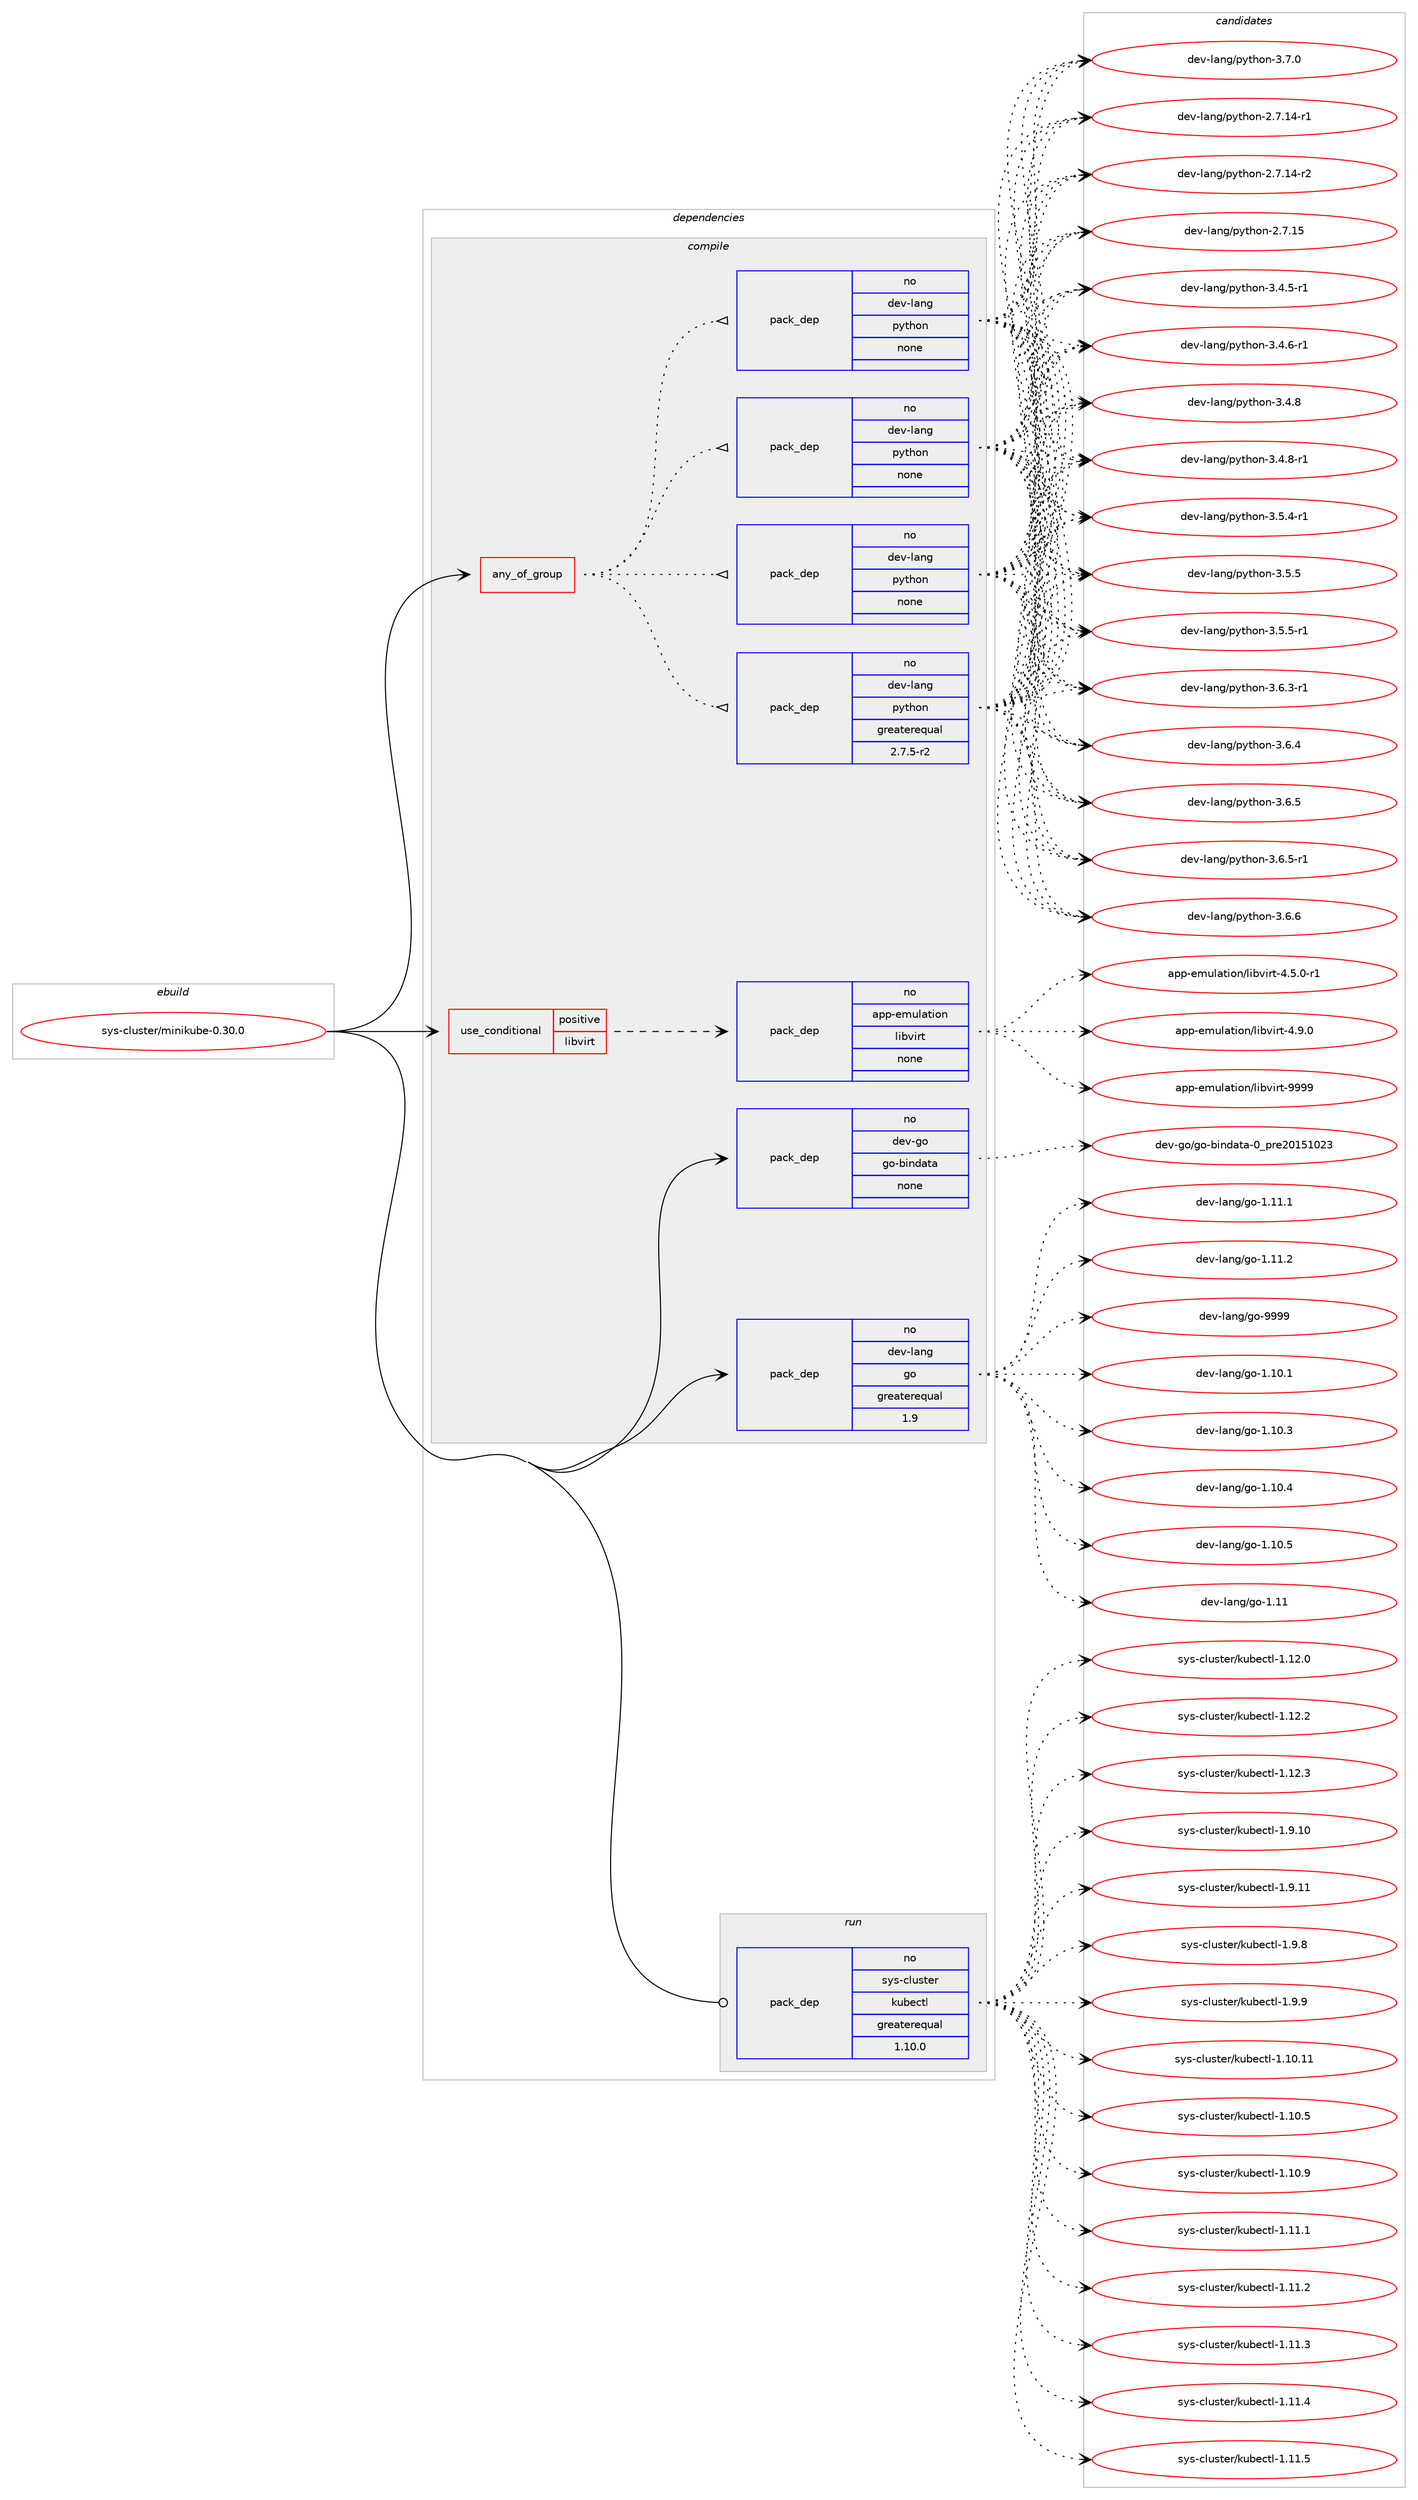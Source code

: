 digraph prolog {

# *************
# Graph options
# *************

newrank=true;
concentrate=true;
compound=true;
graph [rankdir=LR,fontname=Helvetica,fontsize=10,ranksep=1.5];#, ranksep=2.5, nodesep=0.2];
edge  [arrowhead=vee];
node  [fontname=Helvetica,fontsize=10];

# **********
# The ebuild
# **********

subgraph cluster_leftcol {
color=gray;
rank=same;
label=<<i>ebuild</i>>;
id [label="sys-cluster/minikube-0.30.0", color=red, width=4, href="../sys-cluster/minikube-0.30.0.svg"];
}

# ****************
# The dependencies
# ****************

subgraph cluster_midcol {
color=gray;
label=<<i>dependencies</i>>;
subgraph cluster_compile {
fillcolor="#eeeeee";
style=filled;
label=<<i>compile</i>>;
subgraph any153 {
dependency6745 [label=<<TABLE BORDER="0" CELLBORDER="1" CELLSPACING="0" CELLPADDING="4"><TR><TD CELLPADDING="10">any_of_group</TD></TR></TABLE>>, shape=none, color=red];subgraph pack5387 {
dependency6746 [label=<<TABLE BORDER="0" CELLBORDER="1" CELLSPACING="0" CELLPADDING="4" WIDTH="220"><TR><TD ROWSPAN="6" CELLPADDING="30">pack_dep</TD></TR><TR><TD WIDTH="110">no</TD></TR><TR><TD>dev-lang</TD></TR><TR><TD>python</TD></TR><TR><TD>none</TD></TR><TR><TD></TD></TR></TABLE>>, shape=none, color=blue];
}
dependency6745:e -> dependency6746:w [weight=20,style="dotted",arrowhead="oinv"];
subgraph pack5388 {
dependency6747 [label=<<TABLE BORDER="0" CELLBORDER="1" CELLSPACING="0" CELLPADDING="4" WIDTH="220"><TR><TD ROWSPAN="6" CELLPADDING="30">pack_dep</TD></TR><TR><TD WIDTH="110">no</TD></TR><TR><TD>dev-lang</TD></TR><TR><TD>python</TD></TR><TR><TD>none</TD></TR><TR><TD></TD></TR></TABLE>>, shape=none, color=blue];
}
dependency6745:e -> dependency6747:w [weight=20,style="dotted",arrowhead="oinv"];
subgraph pack5389 {
dependency6748 [label=<<TABLE BORDER="0" CELLBORDER="1" CELLSPACING="0" CELLPADDING="4" WIDTH="220"><TR><TD ROWSPAN="6" CELLPADDING="30">pack_dep</TD></TR><TR><TD WIDTH="110">no</TD></TR><TR><TD>dev-lang</TD></TR><TR><TD>python</TD></TR><TR><TD>none</TD></TR><TR><TD></TD></TR></TABLE>>, shape=none, color=blue];
}
dependency6745:e -> dependency6748:w [weight=20,style="dotted",arrowhead="oinv"];
subgraph pack5390 {
dependency6749 [label=<<TABLE BORDER="0" CELLBORDER="1" CELLSPACING="0" CELLPADDING="4" WIDTH="220"><TR><TD ROWSPAN="6" CELLPADDING="30">pack_dep</TD></TR><TR><TD WIDTH="110">no</TD></TR><TR><TD>dev-lang</TD></TR><TR><TD>python</TD></TR><TR><TD>greaterequal</TD></TR><TR><TD>2.7.5-r2</TD></TR></TABLE>>, shape=none, color=blue];
}
dependency6745:e -> dependency6749:w [weight=20,style="dotted",arrowhead="oinv"];
}
id:e -> dependency6745:w [weight=20,style="solid",arrowhead="vee"];
subgraph cond1197 {
dependency6750 [label=<<TABLE BORDER="0" CELLBORDER="1" CELLSPACING="0" CELLPADDING="4"><TR><TD ROWSPAN="3" CELLPADDING="10">use_conditional</TD></TR><TR><TD>positive</TD></TR><TR><TD>libvirt</TD></TR></TABLE>>, shape=none, color=red];
subgraph pack5391 {
dependency6751 [label=<<TABLE BORDER="0" CELLBORDER="1" CELLSPACING="0" CELLPADDING="4" WIDTH="220"><TR><TD ROWSPAN="6" CELLPADDING="30">pack_dep</TD></TR><TR><TD WIDTH="110">no</TD></TR><TR><TD>app-emulation</TD></TR><TR><TD>libvirt</TD></TR><TR><TD>none</TD></TR><TR><TD></TD></TR></TABLE>>, shape=none, color=blue];
}
dependency6750:e -> dependency6751:w [weight=20,style="dashed",arrowhead="vee"];
}
id:e -> dependency6750:w [weight=20,style="solid",arrowhead="vee"];
subgraph pack5392 {
dependency6752 [label=<<TABLE BORDER="0" CELLBORDER="1" CELLSPACING="0" CELLPADDING="4" WIDTH="220"><TR><TD ROWSPAN="6" CELLPADDING="30">pack_dep</TD></TR><TR><TD WIDTH="110">no</TD></TR><TR><TD>dev-go</TD></TR><TR><TD>go-bindata</TD></TR><TR><TD>none</TD></TR><TR><TD></TD></TR></TABLE>>, shape=none, color=blue];
}
id:e -> dependency6752:w [weight=20,style="solid",arrowhead="vee"];
subgraph pack5393 {
dependency6753 [label=<<TABLE BORDER="0" CELLBORDER="1" CELLSPACING="0" CELLPADDING="4" WIDTH="220"><TR><TD ROWSPAN="6" CELLPADDING="30">pack_dep</TD></TR><TR><TD WIDTH="110">no</TD></TR><TR><TD>dev-lang</TD></TR><TR><TD>go</TD></TR><TR><TD>greaterequal</TD></TR><TR><TD>1.9</TD></TR></TABLE>>, shape=none, color=blue];
}
id:e -> dependency6753:w [weight=20,style="solid",arrowhead="vee"];
}
subgraph cluster_compileandrun {
fillcolor="#eeeeee";
style=filled;
label=<<i>compile and run</i>>;
}
subgraph cluster_run {
fillcolor="#eeeeee";
style=filled;
label=<<i>run</i>>;
subgraph pack5394 {
dependency6754 [label=<<TABLE BORDER="0" CELLBORDER="1" CELLSPACING="0" CELLPADDING="4" WIDTH="220"><TR><TD ROWSPAN="6" CELLPADDING="30">pack_dep</TD></TR><TR><TD WIDTH="110">no</TD></TR><TR><TD>sys-cluster</TD></TR><TR><TD>kubectl</TD></TR><TR><TD>greaterequal</TD></TR><TR><TD>1.10.0</TD></TR></TABLE>>, shape=none, color=blue];
}
id:e -> dependency6754:w [weight=20,style="solid",arrowhead="odot"];
}
}

# **************
# The candidates
# **************

subgraph cluster_choices {
rank=same;
color=gray;
label=<<i>candidates</i>>;

subgraph choice5387 {
color=black;
nodesep=1;
choice100101118451089711010347112121116104111110455046554649524511449 [label="dev-lang/python-2.7.14-r1", color=red, width=4,href="../dev-lang/python-2.7.14-r1.svg"];
choice100101118451089711010347112121116104111110455046554649524511450 [label="dev-lang/python-2.7.14-r2", color=red, width=4,href="../dev-lang/python-2.7.14-r2.svg"];
choice10010111845108971101034711212111610411111045504655464953 [label="dev-lang/python-2.7.15", color=red, width=4,href="../dev-lang/python-2.7.15.svg"];
choice1001011184510897110103471121211161041111104551465246534511449 [label="dev-lang/python-3.4.5-r1", color=red, width=4,href="../dev-lang/python-3.4.5-r1.svg"];
choice1001011184510897110103471121211161041111104551465246544511449 [label="dev-lang/python-3.4.6-r1", color=red, width=4,href="../dev-lang/python-3.4.6-r1.svg"];
choice100101118451089711010347112121116104111110455146524656 [label="dev-lang/python-3.4.8", color=red, width=4,href="../dev-lang/python-3.4.8.svg"];
choice1001011184510897110103471121211161041111104551465246564511449 [label="dev-lang/python-3.4.8-r1", color=red, width=4,href="../dev-lang/python-3.4.8-r1.svg"];
choice1001011184510897110103471121211161041111104551465346524511449 [label="dev-lang/python-3.5.4-r1", color=red, width=4,href="../dev-lang/python-3.5.4-r1.svg"];
choice100101118451089711010347112121116104111110455146534653 [label="dev-lang/python-3.5.5", color=red, width=4,href="../dev-lang/python-3.5.5.svg"];
choice1001011184510897110103471121211161041111104551465346534511449 [label="dev-lang/python-3.5.5-r1", color=red, width=4,href="../dev-lang/python-3.5.5-r1.svg"];
choice1001011184510897110103471121211161041111104551465446514511449 [label="dev-lang/python-3.6.3-r1", color=red, width=4,href="../dev-lang/python-3.6.3-r1.svg"];
choice100101118451089711010347112121116104111110455146544652 [label="dev-lang/python-3.6.4", color=red, width=4,href="../dev-lang/python-3.6.4.svg"];
choice100101118451089711010347112121116104111110455146544653 [label="dev-lang/python-3.6.5", color=red, width=4,href="../dev-lang/python-3.6.5.svg"];
choice1001011184510897110103471121211161041111104551465446534511449 [label="dev-lang/python-3.6.5-r1", color=red, width=4,href="../dev-lang/python-3.6.5-r1.svg"];
choice100101118451089711010347112121116104111110455146544654 [label="dev-lang/python-3.6.6", color=red, width=4,href="../dev-lang/python-3.6.6.svg"];
choice100101118451089711010347112121116104111110455146554648 [label="dev-lang/python-3.7.0", color=red, width=4,href="../dev-lang/python-3.7.0.svg"];
dependency6746:e -> choice100101118451089711010347112121116104111110455046554649524511449:w [style=dotted,weight="100"];
dependency6746:e -> choice100101118451089711010347112121116104111110455046554649524511450:w [style=dotted,weight="100"];
dependency6746:e -> choice10010111845108971101034711212111610411111045504655464953:w [style=dotted,weight="100"];
dependency6746:e -> choice1001011184510897110103471121211161041111104551465246534511449:w [style=dotted,weight="100"];
dependency6746:e -> choice1001011184510897110103471121211161041111104551465246544511449:w [style=dotted,weight="100"];
dependency6746:e -> choice100101118451089711010347112121116104111110455146524656:w [style=dotted,weight="100"];
dependency6746:e -> choice1001011184510897110103471121211161041111104551465246564511449:w [style=dotted,weight="100"];
dependency6746:e -> choice1001011184510897110103471121211161041111104551465346524511449:w [style=dotted,weight="100"];
dependency6746:e -> choice100101118451089711010347112121116104111110455146534653:w [style=dotted,weight="100"];
dependency6746:e -> choice1001011184510897110103471121211161041111104551465346534511449:w [style=dotted,weight="100"];
dependency6746:e -> choice1001011184510897110103471121211161041111104551465446514511449:w [style=dotted,weight="100"];
dependency6746:e -> choice100101118451089711010347112121116104111110455146544652:w [style=dotted,weight="100"];
dependency6746:e -> choice100101118451089711010347112121116104111110455146544653:w [style=dotted,weight="100"];
dependency6746:e -> choice1001011184510897110103471121211161041111104551465446534511449:w [style=dotted,weight="100"];
dependency6746:e -> choice100101118451089711010347112121116104111110455146544654:w [style=dotted,weight="100"];
dependency6746:e -> choice100101118451089711010347112121116104111110455146554648:w [style=dotted,weight="100"];
}
subgraph choice5388 {
color=black;
nodesep=1;
choice100101118451089711010347112121116104111110455046554649524511449 [label="dev-lang/python-2.7.14-r1", color=red, width=4,href="../dev-lang/python-2.7.14-r1.svg"];
choice100101118451089711010347112121116104111110455046554649524511450 [label="dev-lang/python-2.7.14-r2", color=red, width=4,href="../dev-lang/python-2.7.14-r2.svg"];
choice10010111845108971101034711212111610411111045504655464953 [label="dev-lang/python-2.7.15", color=red, width=4,href="../dev-lang/python-2.7.15.svg"];
choice1001011184510897110103471121211161041111104551465246534511449 [label="dev-lang/python-3.4.5-r1", color=red, width=4,href="../dev-lang/python-3.4.5-r1.svg"];
choice1001011184510897110103471121211161041111104551465246544511449 [label="dev-lang/python-3.4.6-r1", color=red, width=4,href="../dev-lang/python-3.4.6-r1.svg"];
choice100101118451089711010347112121116104111110455146524656 [label="dev-lang/python-3.4.8", color=red, width=4,href="../dev-lang/python-3.4.8.svg"];
choice1001011184510897110103471121211161041111104551465246564511449 [label="dev-lang/python-3.4.8-r1", color=red, width=4,href="../dev-lang/python-3.4.8-r1.svg"];
choice1001011184510897110103471121211161041111104551465346524511449 [label="dev-lang/python-3.5.4-r1", color=red, width=4,href="../dev-lang/python-3.5.4-r1.svg"];
choice100101118451089711010347112121116104111110455146534653 [label="dev-lang/python-3.5.5", color=red, width=4,href="../dev-lang/python-3.5.5.svg"];
choice1001011184510897110103471121211161041111104551465346534511449 [label="dev-lang/python-3.5.5-r1", color=red, width=4,href="../dev-lang/python-3.5.5-r1.svg"];
choice1001011184510897110103471121211161041111104551465446514511449 [label="dev-lang/python-3.6.3-r1", color=red, width=4,href="../dev-lang/python-3.6.3-r1.svg"];
choice100101118451089711010347112121116104111110455146544652 [label="dev-lang/python-3.6.4", color=red, width=4,href="../dev-lang/python-3.6.4.svg"];
choice100101118451089711010347112121116104111110455146544653 [label="dev-lang/python-3.6.5", color=red, width=4,href="../dev-lang/python-3.6.5.svg"];
choice1001011184510897110103471121211161041111104551465446534511449 [label="dev-lang/python-3.6.5-r1", color=red, width=4,href="../dev-lang/python-3.6.5-r1.svg"];
choice100101118451089711010347112121116104111110455146544654 [label="dev-lang/python-3.6.6", color=red, width=4,href="../dev-lang/python-3.6.6.svg"];
choice100101118451089711010347112121116104111110455146554648 [label="dev-lang/python-3.7.0", color=red, width=4,href="../dev-lang/python-3.7.0.svg"];
dependency6747:e -> choice100101118451089711010347112121116104111110455046554649524511449:w [style=dotted,weight="100"];
dependency6747:e -> choice100101118451089711010347112121116104111110455046554649524511450:w [style=dotted,weight="100"];
dependency6747:e -> choice10010111845108971101034711212111610411111045504655464953:w [style=dotted,weight="100"];
dependency6747:e -> choice1001011184510897110103471121211161041111104551465246534511449:w [style=dotted,weight="100"];
dependency6747:e -> choice1001011184510897110103471121211161041111104551465246544511449:w [style=dotted,weight="100"];
dependency6747:e -> choice100101118451089711010347112121116104111110455146524656:w [style=dotted,weight="100"];
dependency6747:e -> choice1001011184510897110103471121211161041111104551465246564511449:w [style=dotted,weight="100"];
dependency6747:e -> choice1001011184510897110103471121211161041111104551465346524511449:w [style=dotted,weight="100"];
dependency6747:e -> choice100101118451089711010347112121116104111110455146534653:w [style=dotted,weight="100"];
dependency6747:e -> choice1001011184510897110103471121211161041111104551465346534511449:w [style=dotted,weight="100"];
dependency6747:e -> choice1001011184510897110103471121211161041111104551465446514511449:w [style=dotted,weight="100"];
dependency6747:e -> choice100101118451089711010347112121116104111110455146544652:w [style=dotted,weight="100"];
dependency6747:e -> choice100101118451089711010347112121116104111110455146544653:w [style=dotted,weight="100"];
dependency6747:e -> choice1001011184510897110103471121211161041111104551465446534511449:w [style=dotted,weight="100"];
dependency6747:e -> choice100101118451089711010347112121116104111110455146544654:w [style=dotted,weight="100"];
dependency6747:e -> choice100101118451089711010347112121116104111110455146554648:w [style=dotted,weight="100"];
}
subgraph choice5389 {
color=black;
nodesep=1;
choice100101118451089711010347112121116104111110455046554649524511449 [label="dev-lang/python-2.7.14-r1", color=red, width=4,href="../dev-lang/python-2.7.14-r1.svg"];
choice100101118451089711010347112121116104111110455046554649524511450 [label="dev-lang/python-2.7.14-r2", color=red, width=4,href="../dev-lang/python-2.7.14-r2.svg"];
choice10010111845108971101034711212111610411111045504655464953 [label="dev-lang/python-2.7.15", color=red, width=4,href="../dev-lang/python-2.7.15.svg"];
choice1001011184510897110103471121211161041111104551465246534511449 [label="dev-lang/python-3.4.5-r1", color=red, width=4,href="../dev-lang/python-3.4.5-r1.svg"];
choice1001011184510897110103471121211161041111104551465246544511449 [label="dev-lang/python-3.4.6-r1", color=red, width=4,href="../dev-lang/python-3.4.6-r1.svg"];
choice100101118451089711010347112121116104111110455146524656 [label="dev-lang/python-3.4.8", color=red, width=4,href="../dev-lang/python-3.4.8.svg"];
choice1001011184510897110103471121211161041111104551465246564511449 [label="dev-lang/python-3.4.8-r1", color=red, width=4,href="../dev-lang/python-3.4.8-r1.svg"];
choice1001011184510897110103471121211161041111104551465346524511449 [label="dev-lang/python-3.5.4-r1", color=red, width=4,href="../dev-lang/python-3.5.4-r1.svg"];
choice100101118451089711010347112121116104111110455146534653 [label="dev-lang/python-3.5.5", color=red, width=4,href="../dev-lang/python-3.5.5.svg"];
choice1001011184510897110103471121211161041111104551465346534511449 [label="dev-lang/python-3.5.5-r1", color=red, width=4,href="../dev-lang/python-3.5.5-r1.svg"];
choice1001011184510897110103471121211161041111104551465446514511449 [label="dev-lang/python-3.6.3-r1", color=red, width=4,href="../dev-lang/python-3.6.3-r1.svg"];
choice100101118451089711010347112121116104111110455146544652 [label="dev-lang/python-3.6.4", color=red, width=4,href="../dev-lang/python-3.6.4.svg"];
choice100101118451089711010347112121116104111110455146544653 [label="dev-lang/python-3.6.5", color=red, width=4,href="../dev-lang/python-3.6.5.svg"];
choice1001011184510897110103471121211161041111104551465446534511449 [label="dev-lang/python-3.6.5-r1", color=red, width=4,href="../dev-lang/python-3.6.5-r1.svg"];
choice100101118451089711010347112121116104111110455146544654 [label="dev-lang/python-3.6.6", color=red, width=4,href="../dev-lang/python-3.6.6.svg"];
choice100101118451089711010347112121116104111110455146554648 [label="dev-lang/python-3.7.0", color=red, width=4,href="../dev-lang/python-3.7.0.svg"];
dependency6748:e -> choice100101118451089711010347112121116104111110455046554649524511449:w [style=dotted,weight="100"];
dependency6748:e -> choice100101118451089711010347112121116104111110455046554649524511450:w [style=dotted,weight="100"];
dependency6748:e -> choice10010111845108971101034711212111610411111045504655464953:w [style=dotted,weight="100"];
dependency6748:e -> choice1001011184510897110103471121211161041111104551465246534511449:w [style=dotted,weight="100"];
dependency6748:e -> choice1001011184510897110103471121211161041111104551465246544511449:w [style=dotted,weight="100"];
dependency6748:e -> choice100101118451089711010347112121116104111110455146524656:w [style=dotted,weight="100"];
dependency6748:e -> choice1001011184510897110103471121211161041111104551465246564511449:w [style=dotted,weight="100"];
dependency6748:e -> choice1001011184510897110103471121211161041111104551465346524511449:w [style=dotted,weight="100"];
dependency6748:e -> choice100101118451089711010347112121116104111110455146534653:w [style=dotted,weight="100"];
dependency6748:e -> choice1001011184510897110103471121211161041111104551465346534511449:w [style=dotted,weight="100"];
dependency6748:e -> choice1001011184510897110103471121211161041111104551465446514511449:w [style=dotted,weight="100"];
dependency6748:e -> choice100101118451089711010347112121116104111110455146544652:w [style=dotted,weight="100"];
dependency6748:e -> choice100101118451089711010347112121116104111110455146544653:w [style=dotted,weight="100"];
dependency6748:e -> choice1001011184510897110103471121211161041111104551465446534511449:w [style=dotted,weight="100"];
dependency6748:e -> choice100101118451089711010347112121116104111110455146544654:w [style=dotted,weight="100"];
dependency6748:e -> choice100101118451089711010347112121116104111110455146554648:w [style=dotted,weight="100"];
}
subgraph choice5390 {
color=black;
nodesep=1;
choice100101118451089711010347112121116104111110455046554649524511449 [label="dev-lang/python-2.7.14-r1", color=red, width=4,href="../dev-lang/python-2.7.14-r1.svg"];
choice100101118451089711010347112121116104111110455046554649524511450 [label="dev-lang/python-2.7.14-r2", color=red, width=4,href="../dev-lang/python-2.7.14-r2.svg"];
choice10010111845108971101034711212111610411111045504655464953 [label="dev-lang/python-2.7.15", color=red, width=4,href="../dev-lang/python-2.7.15.svg"];
choice1001011184510897110103471121211161041111104551465246534511449 [label="dev-lang/python-3.4.5-r1", color=red, width=4,href="../dev-lang/python-3.4.5-r1.svg"];
choice1001011184510897110103471121211161041111104551465246544511449 [label="dev-lang/python-3.4.6-r1", color=red, width=4,href="../dev-lang/python-3.4.6-r1.svg"];
choice100101118451089711010347112121116104111110455146524656 [label="dev-lang/python-3.4.8", color=red, width=4,href="../dev-lang/python-3.4.8.svg"];
choice1001011184510897110103471121211161041111104551465246564511449 [label="dev-lang/python-3.4.8-r1", color=red, width=4,href="../dev-lang/python-3.4.8-r1.svg"];
choice1001011184510897110103471121211161041111104551465346524511449 [label="dev-lang/python-3.5.4-r1", color=red, width=4,href="../dev-lang/python-3.5.4-r1.svg"];
choice100101118451089711010347112121116104111110455146534653 [label="dev-lang/python-3.5.5", color=red, width=4,href="../dev-lang/python-3.5.5.svg"];
choice1001011184510897110103471121211161041111104551465346534511449 [label="dev-lang/python-3.5.5-r1", color=red, width=4,href="../dev-lang/python-3.5.5-r1.svg"];
choice1001011184510897110103471121211161041111104551465446514511449 [label="dev-lang/python-3.6.3-r1", color=red, width=4,href="../dev-lang/python-3.6.3-r1.svg"];
choice100101118451089711010347112121116104111110455146544652 [label="dev-lang/python-3.6.4", color=red, width=4,href="../dev-lang/python-3.6.4.svg"];
choice100101118451089711010347112121116104111110455146544653 [label="dev-lang/python-3.6.5", color=red, width=4,href="../dev-lang/python-3.6.5.svg"];
choice1001011184510897110103471121211161041111104551465446534511449 [label="dev-lang/python-3.6.5-r1", color=red, width=4,href="../dev-lang/python-3.6.5-r1.svg"];
choice100101118451089711010347112121116104111110455146544654 [label="dev-lang/python-3.6.6", color=red, width=4,href="../dev-lang/python-3.6.6.svg"];
choice100101118451089711010347112121116104111110455146554648 [label="dev-lang/python-3.7.0", color=red, width=4,href="../dev-lang/python-3.7.0.svg"];
dependency6749:e -> choice100101118451089711010347112121116104111110455046554649524511449:w [style=dotted,weight="100"];
dependency6749:e -> choice100101118451089711010347112121116104111110455046554649524511450:w [style=dotted,weight="100"];
dependency6749:e -> choice10010111845108971101034711212111610411111045504655464953:w [style=dotted,weight="100"];
dependency6749:e -> choice1001011184510897110103471121211161041111104551465246534511449:w [style=dotted,weight="100"];
dependency6749:e -> choice1001011184510897110103471121211161041111104551465246544511449:w [style=dotted,weight="100"];
dependency6749:e -> choice100101118451089711010347112121116104111110455146524656:w [style=dotted,weight="100"];
dependency6749:e -> choice1001011184510897110103471121211161041111104551465246564511449:w [style=dotted,weight="100"];
dependency6749:e -> choice1001011184510897110103471121211161041111104551465346524511449:w [style=dotted,weight="100"];
dependency6749:e -> choice100101118451089711010347112121116104111110455146534653:w [style=dotted,weight="100"];
dependency6749:e -> choice1001011184510897110103471121211161041111104551465346534511449:w [style=dotted,weight="100"];
dependency6749:e -> choice1001011184510897110103471121211161041111104551465446514511449:w [style=dotted,weight="100"];
dependency6749:e -> choice100101118451089711010347112121116104111110455146544652:w [style=dotted,weight="100"];
dependency6749:e -> choice100101118451089711010347112121116104111110455146544653:w [style=dotted,weight="100"];
dependency6749:e -> choice1001011184510897110103471121211161041111104551465446534511449:w [style=dotted,weight="100"];
dependency6749:e -> choice100101118451089711010347112121116104111110455146544654:w [style=dotted,weight="100"];
dependency6749:e -> choice100101118451089711010347112121116104111110455146554648:w [style=dotted,weight="100"];
}
subgraph choice5391 {
color=black;
nodesep=1;
choice97112112451011091171089711610511111047108105981181051141164552465346484511449 [label="app-emulation/libvirt-4.5.0-r1", color=red, width=4,href="../app-emulation/libvirt-4.5.0-r1.svg"];
choice9711211245101109117108971161051111104710810598118105114116455246574648 [label="app-emulation/libvirt-4.9.0", color=red, width=4,href="../app-emulation/libvirt-4.9.0.svg"];
choice97112112451011091171089711610511111047108105981181051141164557575757 [label="app-emulation/libvirt-9999", color=red, width=4,href="../app-emulation/libvirt-9999.svg"];
dependency6751:e -> choice97112112451011091171089711610511111047108105981181051141164552465346484511449:w [style=dotted,weight="100"];
dependency6751:e -> choice9711211245101109117108971161051111104710810598118105114116455246574648:w [style=dotted,weight="100"];
dependency6751:e -> choice97112112451011091171089711610511111047108105981181051141164557575757:w [style=dotted,weight="100"];
}
subgraph choice5392 {
color=black;
nodesep=1;
choice1001011184510311147103111459810511010097116974548951121141015048495349485051 [label="dev-go/go-bindata-0_pre20151023", color=red, width=4,href="../dev-go/go-bindata-0_pre20151023.svg"];
dependency6752:e -> choice1001011184510311147103111459810511010097116974548951121141015048495349485051:w [style=dotted,weight="100"];
}
subgraph choice5393 {
color=black;
nodesep=1;
choice10010111845108971101034710311145494649484649 [label="dev-lang/go-1.10.1", color=red, width=4,href="../dev-lang/go-1.10.1.svg"];
choice10010111845108971101034710311145494649484651 [label="dev-lang/go-1.10.3", color=red, width=4,href="../dev-lang/go-1.10.3.svg"];
choice10010111845108971101034710311145494649484652 [label="dev-lang/go-1.10.4", color=red, width=4,href="../dev-lang/go-1.10.4.svg"];
choice10010111845108971101034710311145494649484653 [label="dev-lang/go-1.10.5", color=red, width=4,href="../dev-lang/go-1.10.5.svg"];
choice1001011184510897110103471031114549464949 [label="dev-lang/go-1.11", color=red, width=4,href="../dev-lang/go-1.11.svg"];
choice10010111845108971101034710311145494649494649 [label="dev-lang/go-1.11.1", color=red, width=4,href="../dev-lang/go-1.11.1.svg"];
choice10010111845108971101034710311145494649494650 [label="dev-lang/go-1.11.2", color=red, width=4,href="../dev-lang/go-1.11.2.svg"];
choice1001011184510897110103471031114557575757 [label="dev-lang/go-9999", color=red, width=4,href="../dev-lang/go-9999.svg"];
dependency6753:e -> choice10010111845108971101034710311145494649484649:w [style=dotted,weight="100"];
dependency6753:e -> choice10010111845108971101034710311145494649484651:w [style=dotted,weight="100"];
dependency6753:e -> choice10010111845108971101034710311145494649484652:w [style=dotted,weight="100"];
dependency6753:e -> choice10010111845108971101034710311145494649484653:w [style=dotted,weight="100"];
dependency6753:e -> choice1001011184510897110103471031114549464949:w [style=dotted,weight="100"];
dependency6753:e -> choice10010111845108971101034710311145494649494649:w [style=dotted,weight="100"];
dependency6753:e -> choice10010111845108971101034710311145494649494650:w [style=dotted,weight="100"];
dependency6753:e -> choice1001011184510897110103471031114557575757:w [style=dotted,weight="100"];
}
subgraph choice5394 {
color=black;
nodesep=1;
choice11512111545991081171151161011144710711798101991161084549464948464949 [label="sys-cluster/kubectl-1.10.11", color=red, width=4,href="../sys-cluster/kubectl-1.10.11.svg"];
choice115121115459910811711511610111447107117981019911610845494649484653 [label="sys-cluster/kubectl-1.10.5", color=red, width=4,href="../sys-cluster/kubectl-1.10.5.svg"];
choice115121115459910811711511610111447107117981019911610845494649484657 [label="sys-cluster/kubectl-1.10.9", color=red, width=4,href="../sys-cluster/kubectl-1.10.9.svg"];
choice115121115459910811711511610111447107117981019911610845494649494649 [label="sys-cluster/kubectl-1.11.1", color=red, width=4,href="../sys-cluster/kubectl-1.11.1.svg"];
choice115121115459910811711511610111447107117981019911610845494649494650 [label="sys-cluster/kubectl-1.11.2", color=red, width=4,href="../sys-cluster/kubectl-1.11.2.svg"];
choice115121115459910811711511610111447107117981019911610845494649494651 [label="sys-cluster/kubectl-1.11.3", color=red, width=4,href="../sys-cluster/kubectl-1.11.3.svg"];
choice115121115459910811711511610111447107117981019911610845494649494652 [label="sys-cluster/kubectl-1.11.4", color=red, width=4,href="../sys-cluster/kubectl-1.11.4.svg"];
choice115121115459910811711511610111447107117981019911610845494649494653 [label="sys-cluster/kubectl-1.11.5", color=red, width=4,href="../sys-cluster/kubectl-1.11.5.svg"];
choice115121115459910811711511610111447107117981019911610845494649504648 [label="sys-cluster/kubectl-1.12.0", color=red, width=4,href="../sys-cluster/kubectl-1.12.0.svg"];
choice115121115459910811711511610111447107117981019911610845494649504650 [label="sys-cluster/kubectl-1.12.2", color=red, width=4,href="../sys-cluster/kubectl-1.12.2.svg"];
choice115121115459910811711511610111447107117981019911610845494649504651 [label="sys-cluster/kubectl-1.12.3", color=red, width=4,href="../sys-cluster/kubectl-1.12.3.svg"];
choice115121115459910811711511610111447107117981019911610845494657464948 [label="sys-cluster/kubectl-1.9.10", color=red, width=4,href="../sys-cluster/kubectl-1.9.10.svg"];
choice115121115459910811711511610111447107117981019911610845494657464949 [label="sys-cluster/kubectl-1.9.11", color=red, width=4,href="../sys-cluster/kubectl-1.9.11.svg"];
choice1151211154599108117115116101114471071179810199116108454946574656 [label="sys-cluster/kubectl-1.9.8", color=red, width=4,href="../sys-cluster/kubectl-1.9.8.svg"];
choice1151211154599108117115116101114471071179810199116108454946574657 [label="sys-cluster/kubectl-1.9.9", color=red, width=4,href="../sys-cluster/kubectl-1.9.9.svg"];
dependency6754:e -> choice11512111545991081171151161011144710711798101991161084549464948464949:w [style=dotted,weight="100"];
dependency6754:e -> choice115121115459910811711511610111447107117981019911610845494649484653:w [style=dotted,weight="100"];
dependency6754:e -> choice115121115459910811711511610111447107117981019911610845494649484657:w [style=dotted,weight="100"];
dependency6754:e -> choice115121115459910811711511610111447107117981019911610845494649494649:w [style=dotted,weight="100"];
dependency6754:e -> choice115121115459910811711511610111447107117981019911610845494649494650:w [style=dotted,weight="100"];
dependency6754:e -> choice115121115459910811711511610111447107117981019911610845494649494651:w [style=dotted,weight="100"];
dependency6754:e -> choice115121115459910811711511610111447107117981019911610845494649494652:w [style=dotted,weight="100"];
dependency6754:e -> choice115121115459910811711511610111447107117981019911610845494649494653:w [style=dotted,weight="100"];
dependency6754:e -> choice115121115459910811711511610111447107117981019911610845494649504648:w [style=dotted,weight="100"];
dependency6754:e -> choice115121115459910811711511610111447107117981019911610845494649504650:w [style=dotted,weight="100"];
dependency6754:e -> choice115121115459910811711511610111447107117981019911610845494649504651:w [style=dotted,weight="100"];
dependency6754:e -> choice115121115459910811711511610111447107117981019911610845494657464948:w [style=dotted,weight="100"];
dependency6754:e -> choice115121115459910811711511610111447107117981019911610845494657464949:w [style=dotted,weight="100"];
dependency6754:e -> choice1151211154599108117115116101114471071179810199116108454946574656:w [style=dotted,weight="100"];
dependency6754:e -> choice1151211154599108117115116101114471071179810199116108454946574657:w [style=dotted,weight="100"];
}
}

}
